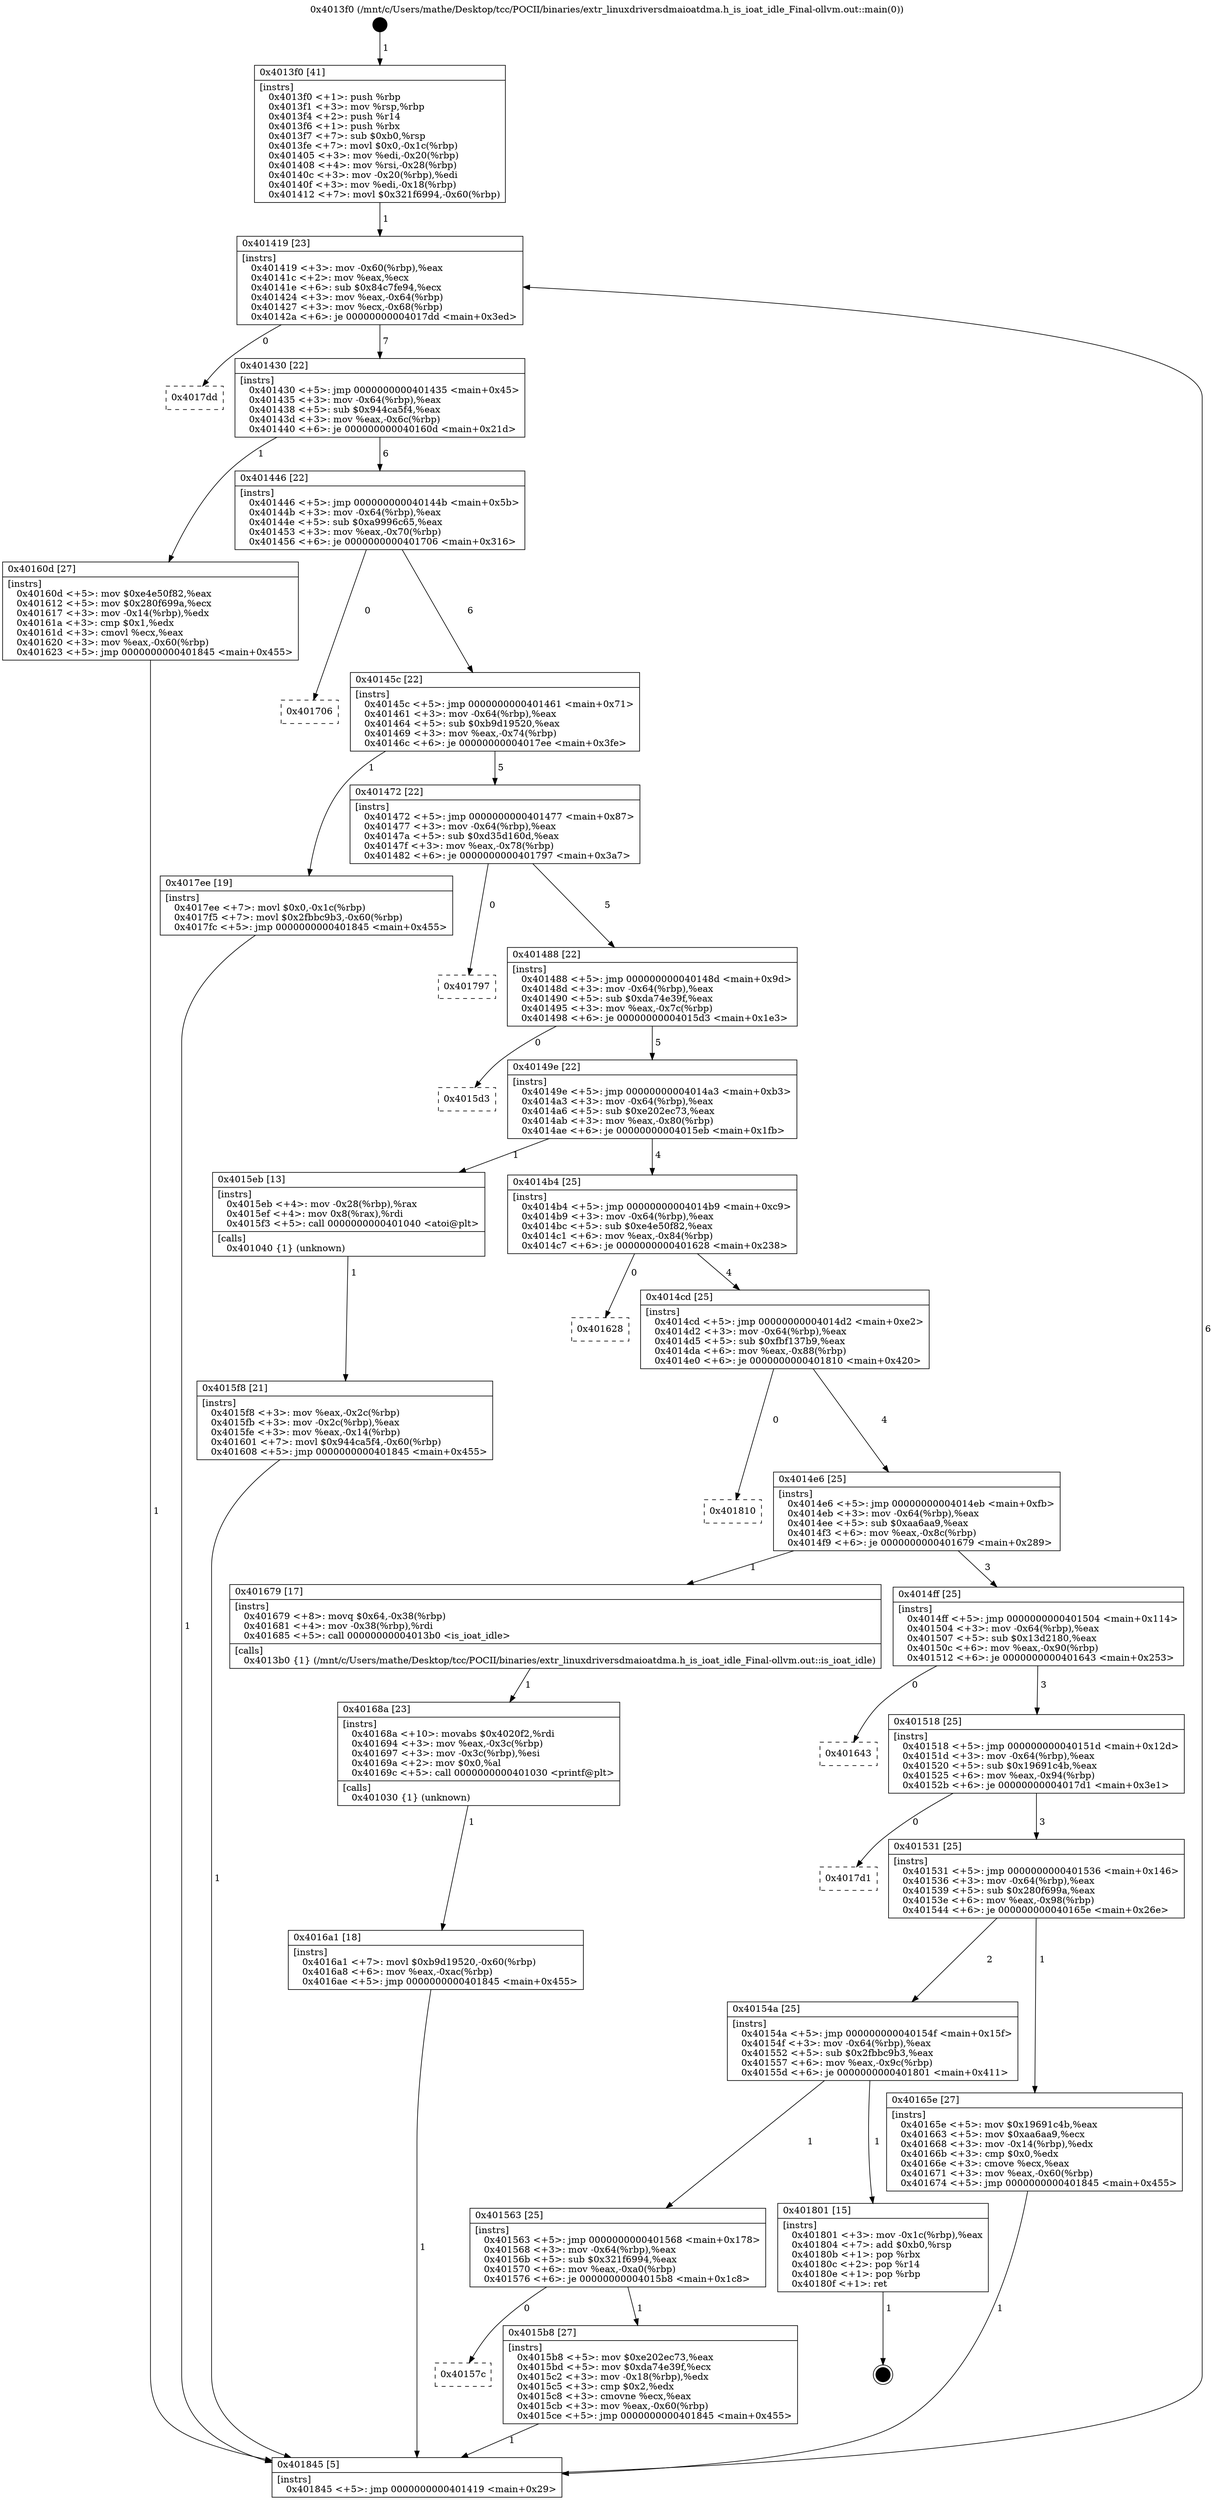 digraph "0x4013f0" {
  label = "0x4013f0 (/mnt/c/Users/mathe/Desktop/tcc/POCII/binaries/extr_linuxdriversdmaioatdma.h_is_ioat_idle_Final-ollvm.out::main(0))"
  labelloc = "t"
  node[shape=record]

  Entry [label="",width=0.3,height=0.3,shape=circle,fillcolor=black,style=filled]
  "0x401419" [label="{
     0x401419 [23]\l
     | [instrs]\l
     &nbsp;&nbsp;0x401419 \<+3\>: mov -0x60(%rbp),%eax\l
     &nbsp;&nbsp;0x40141c \<+2\>: mov %eax,%ecx\l
     &nbsp;&nbsp;0x40141e \<+6\>: sub $0x84c7fe94,%ecx\l
     &nbsp;&nbsp;0x401424 \<+3\>: mov %eax,-0x64(%rbp)\l
     &nbsp;&nbsp;0x401427 \<+3\>: mov %ecx,-0x68(%rbp)\l
     &nbsp;&nbsp;0x40142a \<+6\>: je 00000000004017dd \<main+0x3ed\>\l
  }"]
  "0x4017dd" [label="{
     0x4017dd\l
  }", style=dashed]
  "0x401430" [label="{
     0x401430 [22]\l
     | [instrs]\l
     &nbsp;&nbsp;0x401430 \<+5\>: jmp 0000000000401435 \<main+0x45\>\l
     &nbsp;&nbsp;0x401435 \<+3\>: mov -0x64(%rbp),%eax\l
     &nbsp;&nbsp;0x401438 \<+5\>: sub $0x944ca5f4,%eax\l
     &nbsp;&nbsp;0x40143d \<+3\>: mov %eax,-0x6c(%rbp)\l
     &nbsp;&nbsp;0x401440 \<+6\>: je 000000000040160d \<main+0x21d\>\l
  }"]
  Exit [label="",width=0.3,height=0.3,shape=circle,fillcolor=black,style=filled,peripheries=2]
  "0x40160d" [label="{
     0x40160d [27]\l
     | [instrs]\l
     &nbsp;&nbsp;0x40160d \<+5\>: mov $0xe4e50f82,%eax\l
     &nbsp;&nbsp;0x401612 \<+5\>: mov $0x280f699a,%ecx\l
     &nbsp;&nbsp;0x401617 \<+3\>: mov -0x14(%rbp),%edx\l
     &nbsp;&nbsp;0x40161a \<+3\>: cmp $0x1,%edx\l
     &nbsp;&nbsp;0x40161d \<+3\>: cmovl %ecx,%eax\l
     &nbsp;&nbsp;0x401620 \<+3\>: mov %eax,-0x60(%rbp)\l
     &nbsp;&nbsp;0x401623 \<+5\>: jmp 0000000000401845 \<main+0x455\>\l
  }"]
  "0x401446" [label="{
     0x401446 [22]\l
     | [instrs]\l
     &nbsp;&nbsp;0x401446 \<+5\>: jmp 000000000040144b \<main+0x5b\>\l
     &nbsp;&nbsp;0x40144b \<+3\>: mov -0x64(%rbp),%eax\l
     &nbsp;&nbsp;0x40144e \<+5\>: sub $0xa9996c65,%eax\l
     &nbsp;&nbsp;0x401453 \<+3\>: mov %eax,-0x70(%rbp)\l
     &nbsp;&nbsp;0x401456 \<+6\>: je 0000000000401706 \<main+0x316\>\l
  }"]
  "0x4016a1" [label="{
     0x4016a1 [18]\l
     | [instrs]\l
     &nbsp;&nbsp;0x4016a1 \<+7\>: movl $0xb9d19520,-0x60(%rbp)\l
     &nbsp;&nbsp;0x4016a8 \<+6\>: mov %eax,-0xac(%rbp)\l
     &nbsp;&nbsp;0x4016ae \<+5\>: jmp 0000000000401845 \<main+0x455\>\l
  }"]
  "0x401706" [label="{
     0x401706\l
  }", style=dashed]
  "0x40145c" [label="{
     0x40145c [22]\l
     | [instrs]\l
     &nbsp;&nbsp;0x40145c \<+5\>: jmp 0000000000401461 \<main+0x71\>\l
     &nbsp;&nbsp;0x401461 \<+3\>: mov -0x64(%rbp),%eax\l
     &nbsp;&nbsp;0x401464 \<+5\>: sub $0xb9d19520,%eax\l
     &nbsp;&nbsp;0x401469 \<+3\>: mov %eax,-0x74(%rbp)\l
     &nbsp;&nbsp;0x40146c \<+6\>: je 00000000004017ee \<main+0x3fe\>\l
  }"]
  "0x40168a" [label="{
     0x40168a [23]\l
     | [instrs]\l
     &nbsp;&nbsp;0x40168a \<+10\>: movabs $0x4020f2,%rdi\l
     &nbsp;&nbsp;0x401694 \<+3\>: mov %eax,-0x3c(%rbp)\l
     &nbsp;&nbsp;0x401697 \<+3\>: mov -0x3c(%rbp),%esi\l
     &nbsp;&nbsp;0x40169a \<+2\>: mov $0x0,%al\l
     &nbsp;&nbsp;0x40169c \<+5\>: call 0000000000401030 \<printf@plt\>\l
     | [calls]\l
     &nbsp;&nbsp;0x401030 \{1\} (unknown)\l
  }"]
  "0x4017ee" [label="{
     0x4017ee [19]\l
     | [instrs]\l
     &nbsp;&nbsp;0x4017ee \<+7\>: movl $0x0,-0x1c(%rbp)\l
     &nbsp;&nbsp;0x4017f5 \<+7\>: movl $0x2fbbc9b3,-0x60(%rbp)\l
     &nbsp;&nbsp;0x4017fc \<+5\>: jmp 0000000000401845 \<main+0x455\>\l
  }"]
  "0x401472" [label="{
     0x401472 [22]\l
     | [instrs]\l
     &nbsp;&nbsp;0x401472 \<+5\>: jmp 0000000000401477 \<main+0x87\>\l
     &nbsp;&nbsp;0x401477 \<+3\>: mov -0x64(%rbp),%eax\l
     &nbsp;&nbsp;0x40147a \<+5\>: sub $0xd35d160d,%eax\l
     &nbsp;&nbsp;0x40147f \<+3\>: mov %eax,-0x78(%rbp)\l
     &nbsp;&nbsp;0x401482 \<+6\>: je 0000000000401797 \<main+0x3a7\>\l
  }"]
  "0x4015f8" [label="{
     0x4015f8 [21]\l
     | [instrs]\l
     &nbsp;&nbsp;0x4015f8 \<+3\>: mov %eax,-0x2c(%rbp)\l
     &nbsp;&nbsp;0x4015fb \<+3\>: mov -0x2c(%rbp),%eax\l
     &nbsp;&nbsp;0x4015fe \<+3\>: mov %eax,-0x14(%rbp)\l
     &nbsp;&nbsp;0x401601 \<+7\>: movl $0x944ca5f4,-0x60(%rbp)\l
     &nbsp;&nbsp;0x401608 \<+5\>: jmp 0000000000401845 \<main+0x455\>\l
  }"]
  "0x401797" [label="{
     0x401797\l
  }", style=dashed]
  "0x401488" [label="{
     0x401488 [22]\l
     | [instrs]\l
     &nbsp;&nbsp;0x401488 \<+5\>: jmp 000000000040148d \<main+0x9d\>\l
     &nbsp;&nbsp;0x40148d \<+3\>: mov -0x64(%rbp),%eax\l
     &nbsp;&nbsp;0x401490 \<+5\>: sub $0xda74e39f,%eax\l
     &nbsp;&nbsp;0x401495 \<+3\>: mov %eax,-0x7c(%rbp)\l
     &nbsp;&nbsp;0x401498 \<+6\>: je 00000000004015d3 \<main+0x1e3\>\l
  }"]
  "0x4013f0" [label="{
     0x4013f0 [41]\l
     | [instrs]\l
     &nbsp;&nbsp;0x4013f0 \<+1\>: push %rbp\l
     &nbsp;&nbsp;0x4013f1 \<+3\>: mov %rsp,%rbp\l
     &nbsp;&nbsp;0x4013f4 \<+2\>: push %r14\l
     &nbsp;&nbsp;0x4013f6 \<+1\>: push %rbx\l
     &nbsp;&nbsp;0x4013f7 \<+7\>: sub $0xb0,%rsp\l
     &nbsp;&nbsp;0x4013fe \<+7\>: movl $0x0,-0x1c(%rbp)\l
     &nbsp;&nbsp;0x401405 \<+3\>: mov %edi,-0x20(%rbp)\l
     &nbsp;&nbsp;0x401408 \<+4\>: mov %rsi,-0x28(%rbp)\l
     &nbsp;&nbsp;0x40140c \<+3\>: mov -0x20(%rbp),%edi\l
     &nbsp;&nbsp;0x40140f \<+3\>: mov %edi,-0x18(%rbp)\l
     &nbsp;&nbsp;0x401412 \<+7\>: movl $0x321f6994,-0x60(%rbp)\l
  }"]
  "0x4015d3" [label="{
     0x4015d3\l
  }", style=dashed]
  "0x40149e" [label="{
     0x40149e [22]\l
     | [instrs]\l
     &nbsp;&nbsp;0x40149e \<+5\>: jmp 00000000004014a3 \<main+0xb3\>\l
     &nbsp;&nbsp;0x4014a3 \<+3\>: mov -0x64(%rbp),%eax\l
     &nbsp;&nbsp;0x4014a6 \<+5\>: sub $0xe202ec73,%eax\l
     &nbsp;&nbsp;0x4014ab \<+3\>: mov %eax,-0x80(%rbp)\l
     &nbsp;&nbsp;0x4014ae \<+6\>: je 00000000004015eb \<main+0x1fb\>\l
  }"]
  "0x401845" [label="{
     0x401845 [5]\l
     | [instrs]\l
     &nbsp;&nbsp;0x401845 \<+5\>: jmp 0000000000401419 \<main+0x29\>\l
  }"]
  "0x4015eb" [label="{
     0x4015eb [13]\l
     | [instrs]\l
     &nbsp;&nbsp;0x4015eb \<+4\>: mov -0x28(%rbp),%rax\l
     &nbsp;&nbsp;0x4015ef \<+4\>: mov 0x8(%rax),%rdi\l
     &nbsp;&nbsp;0x4015f3 \<+5\>: call 0000000000401040 \<atoi@plt\>\l
     | [calls]\l
     &nbsp;&nbsp;0x401040 \{1\} (unknown)\l
  }"]
  "0x4014b4" [label="{
     0x4014b4 [25]\l
     | [instrs]\l
     &nbsp;&nbsp;0x4014b4 \<+5\>: jmp 00000000004014b9 \<main+0xc9\>\l
     &nbsp;&nbsp;0x4014b9 \<+3\>: mov -0x64(%rbp),%eax\l
     &nbsp;&nbsp;0x4014bc \<+5\>: sub $0xe4e50f82,%eax\l
     &nbsp;&nbsp;0x4014c1 \<+6\>: mov %eax,-0x84(%rbp)\l
     &nbsp;&nbsp;0x4014c7 \<+6\>: je 0000000000401628 \<main+0x238\>\l
  }"]
  "0x40157c" [label="{
     0x40157c\l
  }", style=dashed]
  "0x401628" [label="{
     0x401628\l
  }", style=dashed]
  "0x4014cd" [label="{
     0x4014cd [25]\l
     | [instrs]\l
     &nbsp;&nbsp;0x4014cd \<+5\>: jmp 00000000004014d2 \<main+0xe2\>\l
     &nbsp;&nbsp;0x4014d2 \<+3\>: mov -0x64(%rbp),%eax\l
     &nbsp;&nbsp;0x4014d5 \<+5\>: sub $0xfbf137b9,%eax\l
     &nbsp;&nbsp;0x4014da \<+6\>: mov %eax,-0x88(%rbp)\l
     &nbsp;&nbsp;0x4014e0 \<+6\>: je 0000000000401810 \<main+0x420\>\l
  }"]
  "0x4015b8" [label="{
     0x4015b8 [27]\l
     | [instrs]\l
     &nbsp;&nbsp;0x4015b8 \<+5\>: mov $0xe202ec73,%eax\l
     &nbsp;&nbsp;0x4015bd \<+5\>: mov $0xda74e39f,%ecx\l
     &nbsp;&nbsp;0x4015c2 \<+3\>: mov -0x18(%rbp),%edx\l
     &nbsp;&nbsp;0x4015c5 \<+3\>: cmp $0x2,%edx\l
     &nbsp;&nbsp;0x4015c8 \<+3\>: cmovne %ecx,%eax\l
     &nbsp;&nbsp;0x4015cb \<+3\>: mov %eax,-0x60(%rbp)\l
     &nbsp;&nbsp;0x4015ce \<+5\>: jmp 0000000000401845 \<main+0x455\>\l
  }"]
  "0x401810" [label="{
     0x401810\l
  }", style=dashed]
  "0x4014e6" [label="{
     0x4014e6 [25]\l
     | [instrs]\l
     &nbsp;&nbsp;0x4014e6 \<+5\>: jmp 00000000004014eb \<main+0xfb\>\l
     &nbsp;&nbsp;0x4014eb \<+3\>: mov -0x64(%rbp),%eax\l
     &nbsp;&nbsp;0x4014ee \<+5\>: sub $0xaa6aa9,%eax\l
     &nbsp;&nbsp;0x4014f3 \<+6\>: mov %eax,-0x8c(%rbp)\l
     &nbsp;&nbsp;0x4014f9 \<+6\>: je 0000000000401679 \<main+0x289\>\l
  }"]
  "0x401563" [label="{
     0x401563 [25]\l
     | [instrs]\l
     &nbsp;&nbsp;0x401563 \<+5\>: jmp 0000000000401568 \<main+0x178\>\l
     &nbsp;&nbsp;0x401568 \<+3\>: mov -0x64(%rbp),%eax\l
     &nbsp;&nbsp;0x40156b \<+5\>: sub $0x321f6994,%eax\l
     &nbsp;&nbsp;0x401570 \<+6\>: mov %eax,-0xa0(%rbp)\l
     &nbsp;&nbsp;0x401576 \<+6\>: je 00000000004015b8 \<main+0x1c8\>\l
  }"]
  "0x401679" [label="{
     0x401679 [17]\l
     | [instrs]\l
     &nbsp;&nbsp;0x401679 \<+8\>: movq $0x64,-0x38(%rbp)\l
     &nbsp;&nbsp;0x401681 \<+4\>: mov -0x38(%rbp),%rdi\l
     &nbsp;&nbsp;0x401685 \<+5\>: call 00000000004013b0 \<is_ioat_idle\>\l
     | [calls]\l
     &nbsp;&nbsp;0x4013b0 \{1\} (/mnt/c/Users/mathe/Desktop/tcc/POCII/binaries/extr_linuxdriversdmaioatdma.h_is_ioat_idle_Final-ollvm.out::is_ioat_idle)\l
  }"]
  "0x4014ff" [label="{
     0x4014ff [25]\l
     | [instrs]\l
     &nbsp;&nbsp;0x4014ff \<+5\>: jmp 0000000000401504 \<main+0x114\>\l
     &nbsp;&nbsp;0x401504 \<+3\>: mov -0x64(%rbp),%eax\l
     &nbsp;&nbsp;0x401507 \<+5\>: sub $0x13d2180,%eax\l
     &nbsp;&nbsp;0x40150c \<+6\>: mov %eax,-0x90(%rbp)\l
     &nbsp;&nbsp;0x401512 \<+6\>: je 0000000000401643 \<main+0x253\>\l
  }"]
  "0x401801" [label="{
     0x401801 [15]\l
     | [instrs]\l
     &nbsp;&nbsp;0x401801 \<+3\>: mov -0x1c(%rbp),%eax\l
     &nbsp;&nbsp;0x401804 \<+7\>: add $0xb0,%rsp\l
     &nbsp;&nbsp;0x40180b \<+1\>: pop %rbx\l
     &nbsp;&nbsp;0x40180c \<+2\>: pop %r14\l
     &nbsp;&nbsp;0x40180e \<+1\>: pop %rbp\l
     &nbsp;&nbsp;0x40180f \<+1\>: ret\l
  }"]
  "0x401643" [label="{
     0x401643\l
  }", style=dashed]
  "0x401518" [label="{
     0x401518 [25]\l
     | [instrs]\l
     &nbsp;&nbsp;0x401518 \<+5\>: jmp 000000000040151d \<main+0x12d\>\l
     &nbsp;&nbsp;0x40151d \<+3\>: mov -0x64(%rbp),%eax\l
     &nbsp;&nbsp;0x401520 \<+5\>: sub $0x19691c4b,%eax\l
     &nbsp;&nbsp;0x401525 \<+6\>: mov %eax,-0x94(%rbp)\l
     &nbsp;&nbsp;0x40152b \<+6\>: je 00000000004017d1 \<main+0x3e1\>\l
  }"]
  "0x40154a" [label="{
     0x40154a [25]\l
     | [instrs]\l
     &nbsp;&nbsp;0x40154a \<+5\>: jmp 000000000040154f \<main+0x15f\>\l
     &nbsp;&nbsp;0x40154f \<+3\>: mov -0x64(%rbp),%eax\l
     &nbsp;&nbsp;0x401552 \<+5\>: sub $0x2fbbc9b3,%eax\l
     &nbsp;&nbsp;0x401557 \<+6\>: mov %eax,-0x9c(%rbp)\l
     &nbsp;&nbsp;0x40155d \<+6\>: je 0000000000401801 \<main+0x411\>\l
  }"]
  "0x4017d1" [label="{
     0x4017d1\l
  }", style=dashed]
  "0x401531" [label="{
     0x401531 [25]\l
     | [instrs]\l
     &nbsp;&nbsp;0x401531 \<+5\>: jmp 0000000000401536 \<main+0x146\>\l
     &nbsp;&nbsp;0x401536 \<+3\>: mov -0x64(%rbp),%eax\l
     &nbsp;&nbsp;0x401539 \<+5\>: sub $0x280f699a,%eax\l
     &nbsp;&nbsp;0x40153e \<+6\>: mov %eax,-0x98(%rbp)\l
     &nbsp;&nbsp;0x401544 \<+6\>: je 000000000040165e \<main+0x26e\>\l
  }"]
  "0x40165e" [label="{
     0x40165e [27]\l
     | [instrs]\l
     &nbsp;&nbsp;0x40165e \<+5\>: mov $0x19691c4b,%eax\l
     &nbsp;&nbsp;0x401663 \<+5\>: mov $0xaa6aa9,%ecx\l
     &nbsp;&nbsp;0x401668 \<+3\>: mov -0x14(%rbp),%edx\l
     &nbsp;&nbsp;0x40166b \<+3\>: cmp $0x0,%edx\l
     &nbsp;&nbsp;0x40166e \<+3\>: cmove %ecx,%eax\l
     &nbsp;&nbsp;0x401671 \<+3\>: mov %eax,-0x60(%rbp)\l
     &nbsp;&nbsp;0x401674 \<+5\>: jmp 0000000000401845 \<main+0x455\>\l
  }"]
  Entry -> "0x4013f0" [label=" 1"]
  "0x401419" -> "0x4017dd" [label=" 0"]
  "0x401419" -> "0x401430" [label=" 7"]
  "0x401801" -> Exit [label=" 1"]
  "0x401430" -> "0x40160d" [label=" 1"]
  "0x401430" -> "0x401446" [label=" 6"]
  "0x4017ee" -> "0x401845" [label=" 1"]
  "0x401446" -> "0x401706" [label=" 0"]
  "0x401446" -> "0x40145c" [label=" 6"]
  "0x4016a1" -> "0x401845" [label=" 1"]
  "0x40145c" -> "0x4017ee" [label=" 1"]
  "0x40145c" -> "0x401472" [label=" 5"]
  "0x40168a" -> "0x4016a1" [label=" 1"]
  "0x401472" -> "0x401797" [label=" 0"]
  "0x401472" -> "0x401488" [label=" 5"]
  "0x401679" -> "0x40168a" [label=" 1"]
  "0x401488" -> "0x4015d3" [label=" 0"]
  "0x401488" -> "0x40149e" [label=" 5"]
  "0x40165e" -> "0x401845" [label=" 1"]
  "0x40149e" -> "0x4015eb" [label=" 1"]
  "0x40149e" -> "0x4014b4" [label=" 4"]
  "0x40160d" -> "0x401845" [label=" 1"]
  "0x4014b4" -> "0x401628" [label=" 0"]
  "0x4014b4" -> "0x4014cd" [label=" 4"]
  "0x4015f8" -> "0x401845" [label=" 1"]
  "0x4014cd" -> "0x401810" [label=" 0"]
  "0x4014cd" -> "0x4014e6" [label=" 4"]
  "0x4015eb" -> "0x4015f8" [label=" 1"]
  "0x4014e6" -> "0x401679" [label=" 1"]
  "0x4014e6" -> "0x4014ff" [label=" 3"]
  "0x4013f0" -> "0x401419" [label=" 1"]
  "0x4014ff" -> "0x401643" [label=" 0"]
  "0x4014ff" -> "0x401518" [label=" 3"]
  "0x4015b8" -> "0x401845" [label=" 1"]
  "0x401518" -> "0x4017d1" [label=" 0"]
  "0x401518" -> "0x401531" [label=" 3"]
  "0x401563" -> "0x4015b8" [label=" 1"]
  "0x401531" -> "0x40165e" [label=" 1"]
  "0x401531" -> "0x40154a" [label=" 2"]
  "0x401563" -> "0x40157c" [label=" 0"]
  "0x40154a" -> "0x401801" [label=" 1"]
  "0x40154a" -> "0x401563" [label=" 1"]
  "0x401845" -> "0x401419" [label=" 6"]
}

